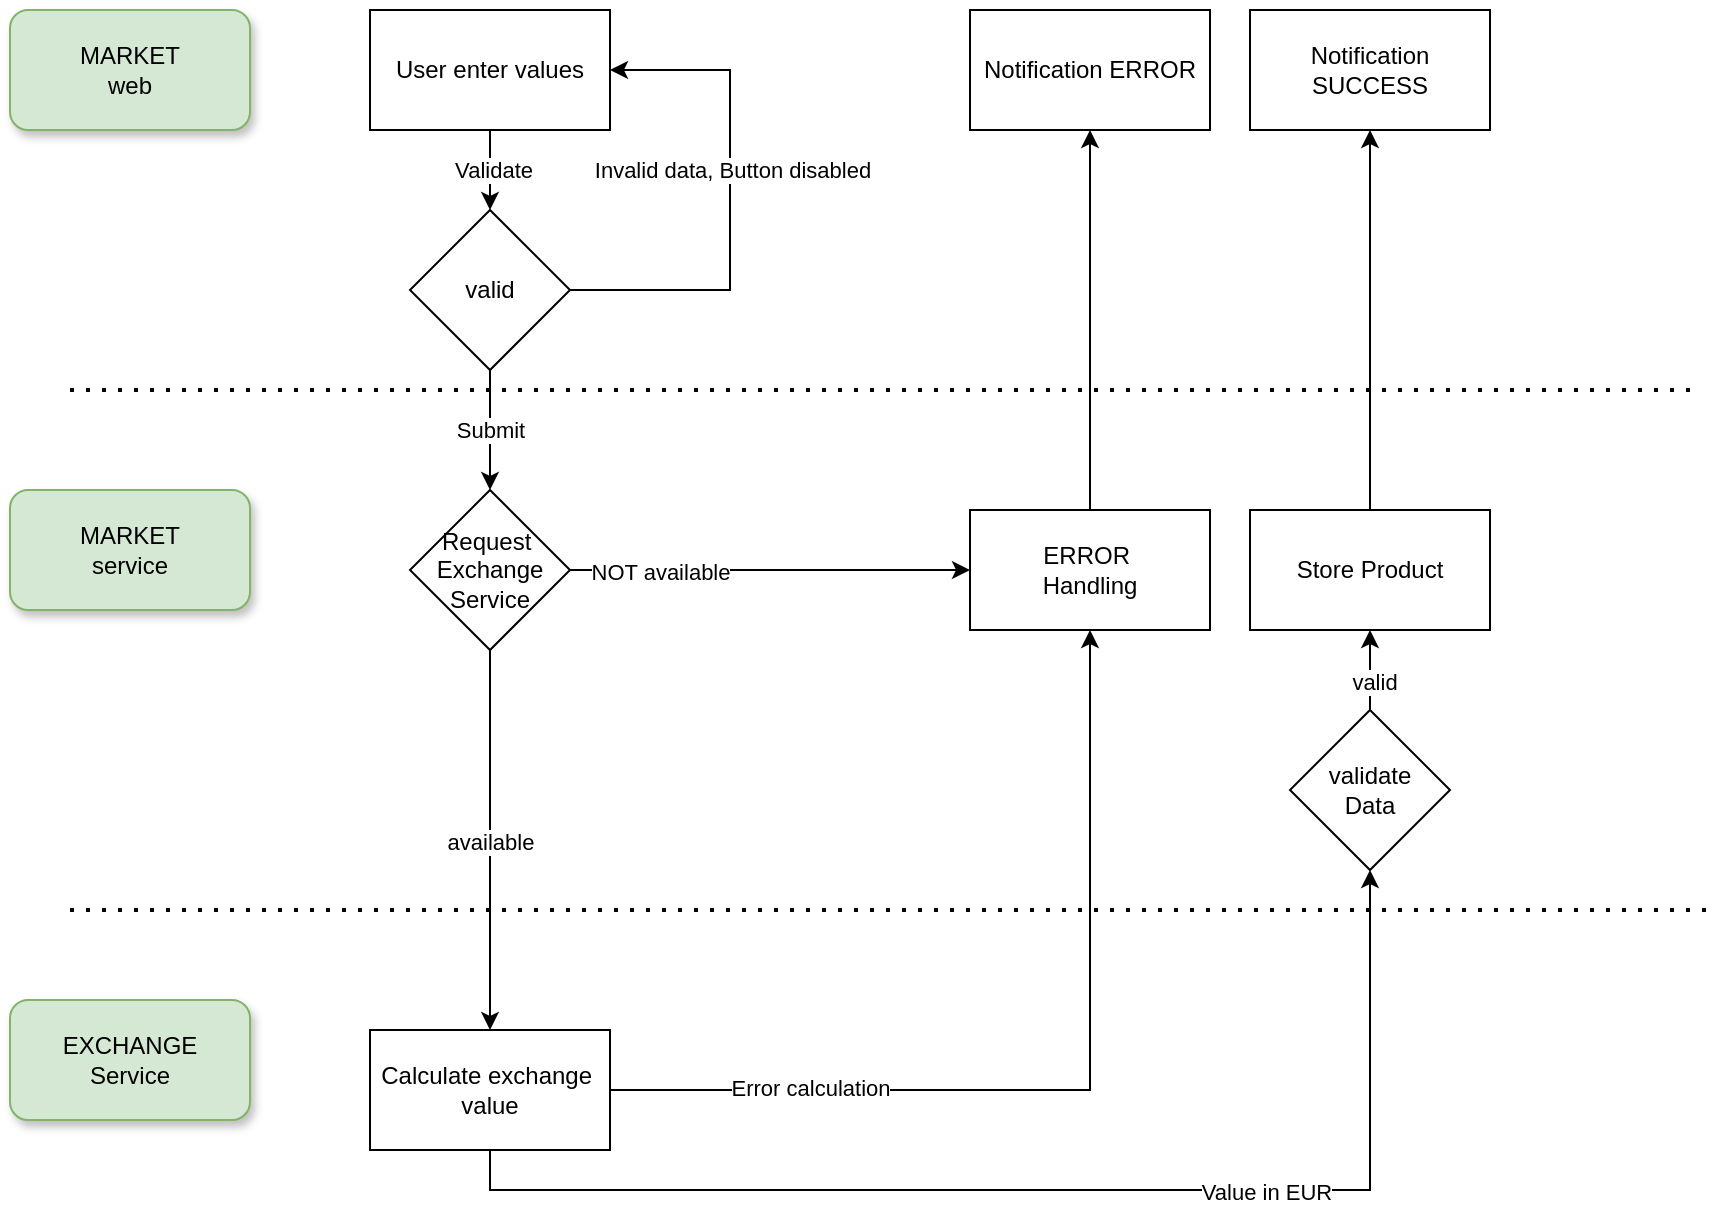 <mxfile version="15.7.3" type="device"><diagram id="C5RBs43oDa-KdzZeNtuy" name="Page-1"><mxGraphModel dx="1298" dy="724" grid="1" gridSize="10" guides="1" tooltips="1" connect="1" arrows="1" fold="1" page="1" pageScale="1" pageWidth="827" pageHeight="1169" math="0" shadow="0"><root><mxCell id="WIyWlLk6GJQsqaUBKTNV-0"/><mxCell id="WIyWlLk6GJQsqaUBKTNV-1" parent="WIyWlLk6GJQsqaUBKTNV-0"/><mxCell id="_4NX0AhzhLNzPR9cpDkR-1" value="" style="endArrow=none;dashed=1;html=1;dashPattern=1 3;strokeWidth=2;rounded=0;" parent="WIyWlLk6GJQsqaUBKTNV-1" edge="1"><mxGeometry width="50" height="50" relative="1" as="geometry"><mxPoint x="70" y="260" as="sourcePoint"/><mxPoint x="880" y="260" as="targetPoint"/></mxGeometry></mxCell><mxCell id="_4NX0AhzhLNzPR9cpDkR-2" value="MARKET&lt;br&gt;web" style="rounded=1;whiteSpace=wrap;html=1;shadow=1;fillColor=#d5e8d4;strokeColor=#82b366;" parent="WIyWlLk6GJQsqaUBKTNV-1" vertex="1"><mxGeometry x="40" y="70" width="120" height="60" as="geometry"/></mxCell><mxCell id="_4NX0AhzhLNzPR9cpDkR-4" value="MARKET&lt;br&gt;service" style="rounded=1;whiteSpace=wrap;html=1;shadow=1;sketch=0;fillColor=#d5e8d4;strokeColor=#82b366;" parent="WIyWlLk6GJQsqaUBKTNV-1" vertex="1"><mxGeometry x="40" y="310" width="120" height="60" as="geometry"/></mxCell><mxCell id="_4NX0AhzhLNzPR9cpDkR-5" value="EXCHANGE&lt;br&gt;Service" style="rounded=1;whiteSpace=wrap;html=1;shadow=1;fillColor=#d5e8d4;strokeColor=#82b366;" parent="WIyWlLk6GJQsqaUBKTNV-1" vertex="1"><mxGeometry x="40" y="565" width="120" height="60" as="geometry"/></mxCell><mxCell id="_4NX0AhzhLNzPR9cpDkR-6" value="User enter values" style="rounded=0;whiteSpace=wrap;html=1;" parent="WIyWlLk6GJQsqaUBKTNV-1" vertex="1"><mxGeometry x="220" y="70" width="120" height="60" as="geometry"/></mxCell><mxCell id="_4NX0AhzhLNzPR9cpDkR-7" value="valid" style="rhombus;whiteSpace=wrap;html=1;" parent="WIyWlLk6GJQsqaUBKTNV-1" vertex="1"><mxGeometry x="240" y="170" width="80" height="80" as="geometry"/></mxCell><mxCell id="_4NX0AhzhLNzPR9cpDkR-10" value="&amp;nbsp;Validate" style="endArrow=classic;html=1;rounded=0;exitX=0.5;exitY=1;exitDx=0;exitDy=0;entryX=0.5;entryY=0;entryDx=0;entryDy=0;" parent="WIyWlLk6GJQsqaUBKTNV-1" source="_4NX0AhzhLNzPR9cpDkR-6" target="_4NX0AhzhLNzPR9cpDkR-7" edge="1"><mxGeometry width="50" height="50" relative="1" as="geometry"><mxPoint x="280" y="130" as="sourcePoint"/><mxPoint x="400" y="330" as="targetPoint"/></mxGeometry></mxCell><mxCell id="_4NX0AhzhLNzPR9cpDkR-12" value="" style="endArrow=classic;html=1;rounded=0;exitX=1;exitY=0.5;exitDx=0;exitDy=0;" parent="WIyWlLk6GJQsqaUBKTNV-1" source="_4NX0AhzhLNzPR9cpDkR-7" edge="1"><mxGeometry width="50" height="50" relative="1" as="geometry"><mxPoint x="330" y="220" as="sourcePoint"/><mxPoint x="340" y="100" as="targetPoint"/><Array as="points"><mxPoint x="400" y="210"/><mxPoint x="400" y="100"/></Array></mxGeometry></mxCell><mxCell id="_4NX0AhzhLNzPR9cpDkR-13" value="Invalid data, Button disabled" style="edgeLabel;html=1;align=center;verticalAlign=middle;resizable=0;points=[];" parent="_4NX0AhzhLNzPR9cpDkR-12" vertex="1" connectable="0"><mxGeometry x="0.125" y="-1" relative="1" as="geometry"><mxPoint as="offset"/></mxGeometry></mxCell><mxCell id="_4NX0AhzhLNzPR9cpDkR-14" value="Submit" style="endArrow=classic;html=1;rounded=0;exitX=0.5;exitY=1;exitDx=0;exitDy=0;entryX=0.5;entryY=0;entryDx=0;entryDy=0;" parent="WIyWlLk6GJQsqaUBKTNV-1" source="_4NX0AhzhLNzPR9cpDkR-7" edge="1" target="_4NX0AhzhLNzPR9cpDkR-15"><mxGeometry width="50" height="50" relative="1" as="geometry"><mxPoint x="350" y="370" as="sourcePoint"/><mxPoint x="280" y="300" as="targetPoint"/></mxGeometry></mxCell><mxCell id="_4NX0AhzhLNzPR9cpDkR-15" value="Request&amp;nbsp;&lt;br&gt;Exchange&lt;br&gt;Service" style="rhombus;whiteSpace=wrap;html=1;" parent="WIyWlLk6GJQsqaUBKTNV-1" vertex="1"><mxGeometry x="240" y="310" width="80" height="80" as="geometry"/></mxCell><mxCell id="_4NX0AhzhLNzPR9cpDkR-21" value="" style="endArrow=classic;html=1;rounded=0;exitX=0.5;exitY=1;exitDx=0;exitDy=0;entryX=0.5;entryY=0;entryDx=0;entryDy=0;" parent="WIyWlLk6GJQsqaUBKTNV-1" source="_4NX0AhzhLNzPR9cpDkR-15" edge="1" target="_4NX0AhzhLNzPR9cpDkR-46"><mxGeometry width="50" height="50" relative="1" as="geometry"><mxPoint x="350" y="370" as="sourcePoint"/><mxPoint x="280" y="570" as="targetPoint"/></mxGeometry></mxCell><mxCell id="_4NX0AhzhLNzPR9cpDkR-23" value="available" style="edgeLabel;html=1;align=center;verticalAlign=middle;resizable=0;points=[];" parent="_4NX0AhzhLNzPR9cpDkR-21" vertex="1" connectable="0"><mxGeometry x="0.086" y="1" relative="1" as="geometry"><mxPoint x="-1" y="-7" as="offset"/></mxGeometry></mxCell><mxCell id="_4NX0AhzhLNzPR9cpDkR-25" value="ERROR&amp;nbsp;&lt;br&gt;Handling" style="rounded=0;whiteSpace=wrap;html=1;" parent="WIyWlLk6GJQsqaUBKTNV-1" vertex="1"><mxGeometry x="520" y="320" width="120" height="60" as="geometry"/></mxCell><mxCell id="_4NX0AhzhLNzPR9cpDkR-26" value="Notification ERROR" style="rounded=0;whiteSpace=wrap;html=1;" parent="WIyWlLk6GJQsqaUBKTNV-1" vertex="1"><mxGeometry x="520" y="70" width="120" height="60" as="geometry"/></mxCell><mxCell id="_4NX0AhzhLNzPR9cpDkR-29" value="" style="endArrow=classic;html=1;rounded=0;entryX=0.5;entryY=1;entryDx=0;entryDy=0;exitX=0.5;exitY=0;exitDx=0;exitDy=0;" parent="WIyWlLk6GJQsqaUBKTNV-1" source="_4NX0AhzhLNzPR9cpDkR-25" target="_4NX0AhzhLNzPR9cpDkR-26" edge="1"><mxGeometry width="50" height="50" relative="1" as="geometry"><mxPoint x="310" y="380" as="sourcePoint"/><mxPoint x="360" y="330" as="targetPoint"/></mxGeometry></mxCell><mxCell id="_4NX0AhzhLNzPR9cpDkR-33" value="validate&lt;br&gt;Data" style="rhombus;whiteSpace=wrap;html=1;rounded=0;shadow=0;sketch=0;" parent="WIyWlLk6GJQsqaUBKTNV-1" vertex="1"><mxGeometry x="680" y="420" width="80" height="80" as="geometry"/></mxCell><mxCell id="_4NX0AhzhLNzPR9cpDkR-34" value="" style="endArrow=none;dashed=1;html=1;dashPattern=1 3;strokeWidth=2;rounded=0;" parent="WIyWlLk6GJQsqaUBKTNV-1" edge="1"><mxGeometry width="50" height="50" relative="1" as="geometry"><mxPoint x="70" y="520" as="sourcePoint"/><mxPoint x="890" y="520" as="targetPoint"/></mxGeometry></mxCell><mxCell id="_4NX0AhzhLNzPR9cpDkR-35" value="" style="endArrow=classic;html=1;rounded=0;exitX=1;exitY=0.5;exitDx=0;exitDy=0;entryX=0.5;entryY=1;entryDx=0;entryDy=0;" parent="WIyWlLk6GJQsqaUBKTNV-1" target="_4NX0AhzhLNzPR9cpDkR-25" edge="1"><mxGeometry width="50" height="50" relative="1" as="geometry"><mxPoint x="320" y="610" as="sourcePoint"/><mxPoint x="360" y="350" as="targetPoint"/><Array as="points"><mxPoint x="580" y="610"/></Array></mxGeometry></mxCell><mxCell id="_4NX0AhzhLNzPR9cpDkR-36" value="Error calculation" style="edgeLabel;html=1;align=center;verticalAlign=middle;resizable=0;points=[];" parent="_4NX0AhzhLNzPR9cpDkR-35" vertex="1" connectable="0"><mxGeometry x="-0.51" y="1" relative="1" as="geometry"><mxPoint as="offset"/></mxGeometry></mxCell><mxCell id="_4NX0AhzhLNzPR9cpDkR-43" style="edgeStyle=orthogonalEdgeStyle;rounded=0;orthogonalLoop=1;jettySize=auto;html=1;exitX=0.5;exitY=0;exitDx=0;exitDy=0;entryX=0.5;entryY=1;entryDx=0;entryDy=0;" parent="WIyWlLk6GJQsqaUBKTNV-1" source="_4NX0AhzhLNzPR9cpDkR-38" target="_4NX0AhzhLNzPR9cpDkR-41" edge="1"><mxGeometry relative="1" as="geometry"/></mxCell><mxCell id="_4NX0AhzhLNzPR9cpDkR-38" value="Store Product" style="rounded=0;whiteSpace=wrap;html=1;" parent="WIyWlLk6GJQsqaUBKTNV-1" vertex="1"><mxGeometry x="660" y="320" width="120" height="60" as="geometry"/></mxCell><mxCell id="_4NX0AhzhLNzPR9cpDkR-40" value="" style="endArrow=classic;html=1;rounded=0;exitX=0.5;exitY=1;exitDx=0;exitDy=0;" parent="WIyWlLk6GJQsqaUBKTNV-1" edge="1" source="_4NX0AhzhLNzPR9cpDkR-46"><mxGeometry width="50" height="50" relative="1" as="geometry"><mxPoint x="240" y="610" as="sourcePoint"/><mxPoint x="720" y="500" as="targetPoint"/><Array as="points"><mxPoint x="280" y="660"/><mxPoint x="720" y="660"/></Array></mxGeometry></mxCell><mxCell id="_4NX0AhzhLNzPR9cpDkR-44" value="Value in EUR" style="edgeLabel;html=1;align=center;verticalAlign=middle;resizable=0;points=[];" parent="_4NX0AhzhLNzPR9cpDkR-40" vertex="1" connectable="0"><mxGeometry x="0.314" y="-1" relative="1" as="geometry"><mxPoint as="offset"/></mxGeometry></mxCell><mxCell id="_4NX0AhzhLNzPR9cpDkR-41" value="Notification SUCCESS" style="rounded=0;whiteSpace=wrap;html=1;" parent="WIyWlLk6GJQsqaUBKTNV-1" vertex="1"><mxGeometry x="660" y="70" width="120" height="60" as="geometry"/></mxCell><mxCell id="_4NX0AhzhLNzPR9cpDkR-46" value="Calculate exchange&amp;nbsp;&lt;br&gt;value" style="rounded=0;whiteSpace=wrap;html=1;" parent="WIyWlLk6GJQsqaUBKTNV-1" vertex="1"><mxGeometry x="220" y="580" width="120" height="60" as="geometry"/></mxCell><mxCell id="o9bb3NzaW7YT1fLeRose-1" value="" style="endArrow=classic;html=1;rounded=0;entryX=0.5;entryY=1;entryDx=0;entryDy=0;exitX=0.5;exitY=0;exitDx=0;exitDy=0;" edge="1" parent="WIyWlLk6GJQsqaUBKTNV-1" source="_4NX0AhzhLNzPR9cpDkR-33" target="_4NX0AhzhLNzPR9cpDkR-38"><mxGeometry width="50" height="50" relative="1" as="geometry"><mxPoint x="270" y="390" as="sourcePoint"/><mxPoint x="320" y="340" as="targetPoint"/></mxGeometry></mxCell><mxCell id="o9bb3NzaW7YT1fLeRose-2" value="valid" style="edgeLabel;html=1;align=center;verticalAlign=middle;resizable=0;points=[];" vertex="1" connectable="0" parent="o9bb3NzaW7YT1fLeRose-1"><mxGeometry x="-0.3" y="-2" relative="1" as="geometry"><mxPoint as="offset"/></mxGeometry></mxCell><mxCell id="o9bb3NzaW7YT1fLeRose-3" value="" style="endArrow=classic;html=1;rounded=0;exitX=1;exitY=0.5;exitDx=0;exitDy=0;entryX=0;entryY=0.5;entryDx=0;entryDy=0;" edge="1" parent="WIyWlLk6GJQsqaUBKTNV-1" source="_4NX0AhzhLNzPR9cpDkR-15" target="_4NX0AhzhLNzPR9cpDkR-25"><mxGeometry width="50" height="50" relative="1" as="geometry"><mxPoint x="390" y="390" as="sourcePoint"/><mxPoint x="440" y="340" as="targetPoint"/></mxGeometry></mxCell><mxCell id="o9bb3NzaW7YT1fLeRose-4" value="NOT available" style="edgeLabel;html=1;align=center;verticalAlign=middle;resizable=0;points=[];" vertex="1" connectable="0" parent="o9bb3NzaW7YT1fLeRose-3"><mxGeometry x="-0.55" y="-1" relative="1" as="geometry"><mxPoint as="offset"/></mxGeometry></mxCell></root></mxGraphModel></diagram></mxfile>